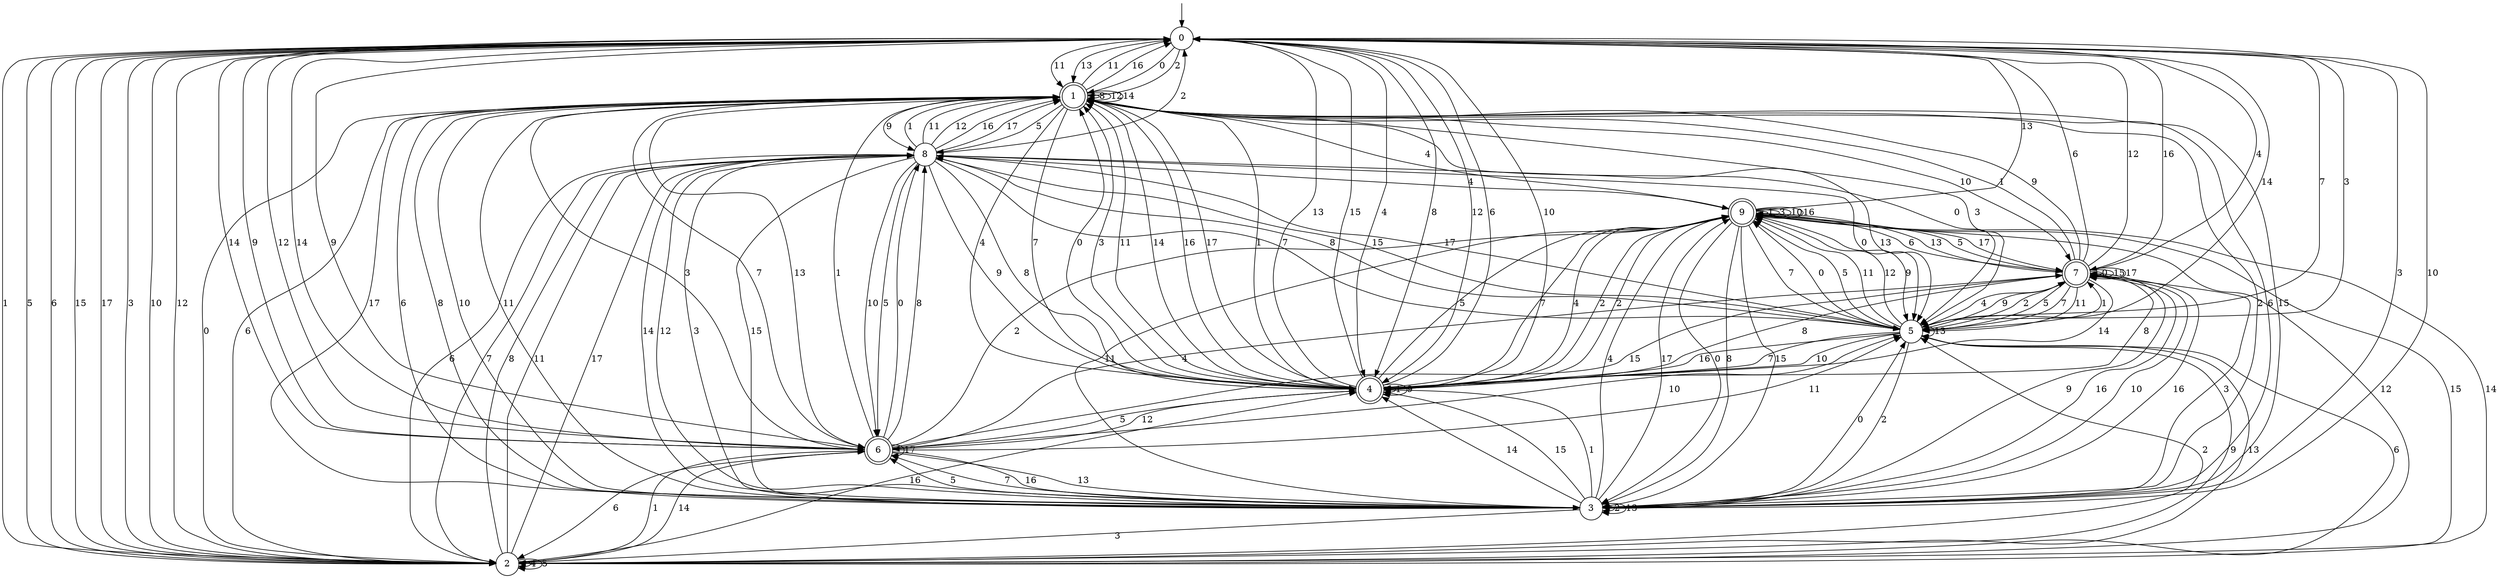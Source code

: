 digraph g {

	s0 [shape="circle" label="0"];
	s1 [shape="doublecircle" label="1"];
	s2 [shape="circle" label="2"];
	s3 [shape="circle" label="3"];
	s4 [shape="doublecircle" label="4"];
	s5 [shape="circle" label="5"];
	s6 [shape="doublecircle" label="6"];
	s7 [shape="doublecircle" label="7"];
	s8 [shape="circle" label="8"];
	s9 [shape="doublecircle" label="9"];
	s0 -> s1 [label="0"];
	s0 -> s2 [label="1"];
	s0 -> s1 [label="2"];
	s0 -> s3 [label="3"];
	s0 -> s4 [label="4"];
	s0 -> s2 [label="5"];
	s0 -> s2 [label="6"];
	s0 -> s5 [label="7"];
	s0 -> s4 [label="8"];
	s0 -> s6 [label="9"];
	s0 -> s3 [label="10"];
	s0 -> s1 [label="11"];
	s0 -> s4 [label="12"];
	s0 -> s1 [label="13"];
	s0 -> s6 [label="14"];
	s0 -> s2 [label="15"];
	s0 -> s7 [label="16"];
	s0 -> s2 [label="17"];
	s1 -> s5 [label="0"];
	s1 -> s4 [label="1"];
	s1 -> s3 [label="2"];
	s1 -> s5 [label="3"];
	s1 -> s4 [label="4"];
	s1 -> s8 [label="5"];
	s1 -> s3 [label="6"];
	s1 -> s4 [label="7"];
	s1 -> s1 [label="8"];
	s1 -> s8 [label="9"];
	s1 -> s7 [label="10"];
	s1 -> s0 [label="11"];
	s1 -> s1 [label="12"];
	s1 -> s6 [label="13"];
	s1 -> s1 [label="14"];
	s1 -> s3 [label="15"];
	s1 -> s0 [label="16"];
	s1 -> s3 [label="17"];
	s2 -> s1 [label="0"];
	s2 -> s6 [label="1"];
	s2 -> s5 [label="2"];
	s2 -> s0 [label="3"];
	s2 -> s2 [label="4"];
	s2 -> s2 [label="5"];
	s2 -> s1 [label="6"];
	s2 -> s8 [label="7"];
	s2 -> s8 [label="8"];
	s2 -> s5 [label="9"];
	s2 -> s0 [label="10"];
	s2 -> s8 [label="11"];
	s2 -> s0 [label="12"];
	s2 -> s5 [label="13"];
	s2 -> s6 [label="14"];
	s2 -> s9 [label="15"];
	s2 -> s4 [label="16"];
	s2 -> s8 [label="17"];
	s3 -> s5 [label="0"];
	s3 -> s4 [label="1"];
	s3 -> s3 [label="2"];
	s3 -> s2 [label="3"];
	s3 -> s9 [label="4"];
	s3 -> s6 [label="5"];
	s3 -> s1 [label="6"];
	s3 -> s6 [label="7"];
	s3 -> s1 [label="8"];
	s3 -> s7 [label="9"];
	s3 -> s1 [label="10"];
	s3 -> s1 [label="11"];
	s3 -> s8 [label="12"];
	s3 -> s3 [label="13"];
	s3 -> s4 [label="14"];
	s3 -> s4 [label="15"];
	s3 -> s7 [label="16"];
	s3 -> s9 [label="17"];
	s4 -> s1 [label="0"];
	s4 -> s4 [label="1"];
	s4 -> s9 [label="2"];
	s4 -> s1 [label="3"];
	s4 -> s9 [label="4"];
	s4 -> s9 [label="5"];
	s4 -> s0 [label="6"];
	s4 -> s9 [label="7"];
	s4 -> s7 [label="8"];
	s4 -> s4 [label="9"];
	s4 -> s0 [label="10"];
	s4 -> s1 [label="11"];
	s4 -> s6 [label="12"];
	s4 -> s0 [label="13"];
	s4 -> s1 [label="14"];
	s4 -> s0 [label="15"];
	s4 -> s1 [label="16"];
	s4 -> s1 [label="17"];
	s5 -> s9 [label="0"];
	s5 -> s7 [label="1"];
	s5 -> s3 [label="2"];
	s5 -> s0 [label="3"];
	s5 -> s7 [label="4"];
	s5 -> s9 [label="5"];
	s5 -> s2 [label="6"];
	s5 -> s4 [label="7"];
	s5 -> s8 [label="8"];
	s5 -> s7 [label="9"];
	s5 -> s4 [label="10"];
	s5 -> s9 [label="11"];
	s5 -> s9 [label="12"];
	s5 -> s5 [label="13"];
	s5 -> s0 [label="14"];
	s5 -> s8 [label="15"];
	s5 -> s4 [label="16"];
	s5 -> s8 [label="17"];
	s6 -> s8 [label="0"];
	s6 -> s1 [label="1"];
	s6 -> s9 [label="2"];
	s6 -> s1 [label="3"];
	s6 -> s7 [label="4"];
	s6 -> s4 [label="5"];
	s6 -> s2 [label="6"];
	s6 -> s1 [label="7"];
	s6 -> s8 [label="8"];
	s6 -> s0 [label="9"];
	s6 -> s5 [label="10"];
	s6 -> s5 [label="11"];
	s6 -> s0 [label="12"];
	s6 -> s3 [label="13"];
	s6 -> s0 [label="14"];
	s6 -> s7 [label="15"];
	s6 -> s3 [label="16"];
	s6 -> s6 [label="17"];
	s7 -> s7 [label="0"];
	s7 -> s1 [label="1"];
	s7 -> s5 [label="2"];
	s7 -> s3 [label="3"];
	s7 -> s0 [label="4"];
	s7 -> s5 [label="5"];
	s7 -> s0 [label="6"];
	s7 -> s5 [label="7"];
	s7 -> s4 [label="8"];
	s7 -> s1 [label="9"];
	s7 -> s3 [label="10"];
	s7 -> s5 [label="11"];
	s7 -> s0 [label="12"];
	s7 -> s9 [label="13"];
	s7 -> s4 [label="14"];
	s7 -> s7 [label="15"];
	s7 -> s3 [label="16"];
	s7 -> s7 [label="17"];
	s8 -> s5 [label="0"];
	s8 -> s1 [label="1"];
	s8 -> s0 [label="2"];
	s8 -> s3 [label="3"];
	s8 -> s9 [label="4"];
	s8 -> s6 [label="5"];
	s8 -> s2 [label="6"];
	s8 -> s5 [label="7"];
	s8 -> s4 [label="8"];
	s8 -> s4 [label="9"];
	s8 -> s6 [label="10"];
	s8 -> s1 [label="11"];
	s8 -> s1 [label="12"];
	s8 -> s5 [label="13"];
	s8 -> s3 [label="14"];
	s8 -> s3 [label="15"];
	s8 -> s1 [label="16"];
	s8 -> s1 [label="17"];
	s9 -> s3 [label="0"];
	s9 -> s9 [label="1"];
	s9 -> s4 [label="2"];
	s9 -> s9 [label="3"];
	s9 -> s1 [label="4"];
	s9 -> s7 [label="5"];
	s9 -> s7 [label="6"];
	s9 -> s5 [label="7"];
	s9 -> s3 [label="8"];
	s9 -> s5 [label="9"];
	s9 -> s9 [label="10"];
	s9 -> s3 [label="11"];
	s9 -> s2 [label="12"];
	s9 -> s0 [label="13"];
	s9 -> s2 [label="14"];
	s9 -> s3 [label="15"];
	s9 -> s9 [label="16"];
	s9 -> s7 [label="17"];

__start0 [label="" shape="none" width="0" height="0"];
__start0 -> s0;

}
